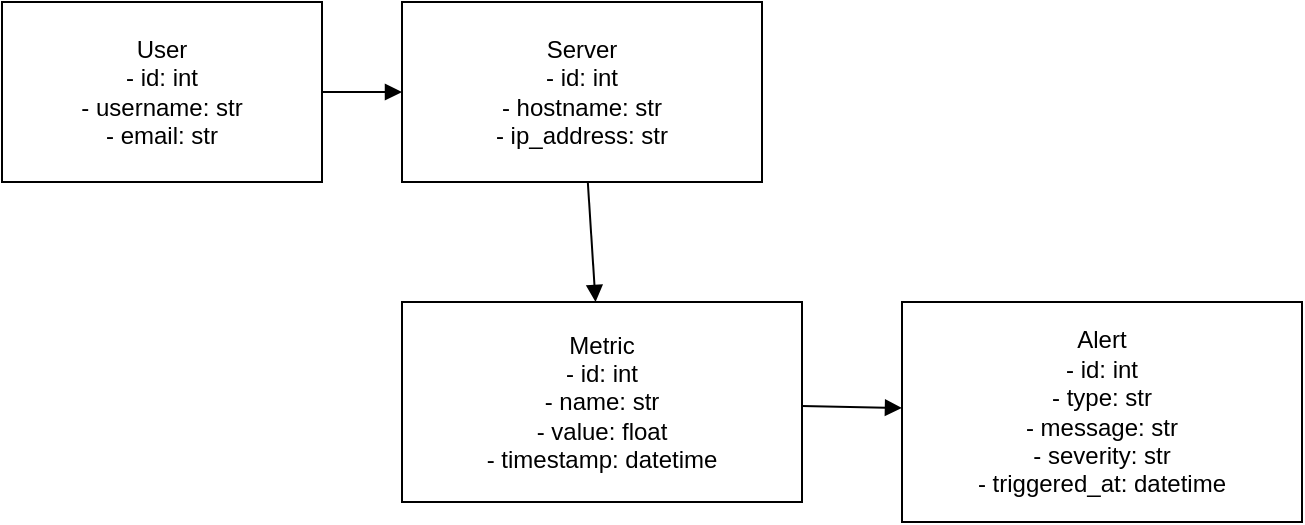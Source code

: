 <mxfile>
    <diagram id="oTEY8CWjEPopYMgaoNUj" name="Class Diagram">
        <mxGraphModel dx="790" dy="576" grid="1" gridSize="10" guides="1" tooltips="1" connect="1" arrows="1" fold="1" page="1" pageScale="1" pageWidth="850" pageHeight="1100" math="0" shadow="0">
            <root>
                <mxCell id="0"/>
                <mxCell id="1" parent="0"/>
                <mxCell id="2" value="User&#xa;- id: int&#xa;- username: str&#xa;- email: str" style="shape=umlClass;whiteSpace=wrap;html=1;" vertex="1" parent="1">
                    <mxGeometry x="100" y="130" width="160" height="90" as="geometry"/>
                </mxCell>
                <mxCell id="3" value="Server&#xa;- id: int&#xa;- hostname: str&#xa;- ip_address: str" style="shape=umlClass;whiteSpace=wrap;html=1;" vertex="1" parent="1">
                    <mxGeometry x="300" y="130" width="180" height="90" as="geometry"/>
                </mxCell>
                <mxCell id="4" value="Metric&#xa;- id: int&#xa;- name: str&#xa;- value: float&#xa;- timestamp: datetime" style="shape=umlClass;whiteSpace=wrap;html=1;" vertex="1" parent="1">
                    <mxGeometry x="300" y="280" width="200" height="100" as="geometry"/>
                </mxCell>
                <mxCell id="5" value="Alert&#xa;- id: int&#xa;- type: str&#xa;- message: str&#xa;- severity: str&#xa;- triggered_at: datetime" style="shape=umlClass;whiteSpace=wrap;html=1;" vertex="1" parent="1">
                    <mxGeometry x="550" y="280" width="200" height="110" as="geometry"/>
                </mxCell>
                <mxCell id="6" style="endArrow=block;startArrow=none;" edge="1" parent="1" source="2" target="3">
                    <mxGeometry relative="1" as="geometry"/>
                </mxCell>
                <mxCell id="7" style="endArrow=block;startArrow=none;" edge="1" parent="1" source="3" target="4">
                    <mxGeometry relative="1" as="geometry"/>
                </mxCell>
                <mxCell id="8" style="endArrow=block;startArrow=none;" edge="1" parent="1" source="4" target="5">
                    <mxGeometry relative="1" as="geometry"/>
                </mxCell>
            </root>
        </mxGraphModel>
    </diagram>
</mxfile>